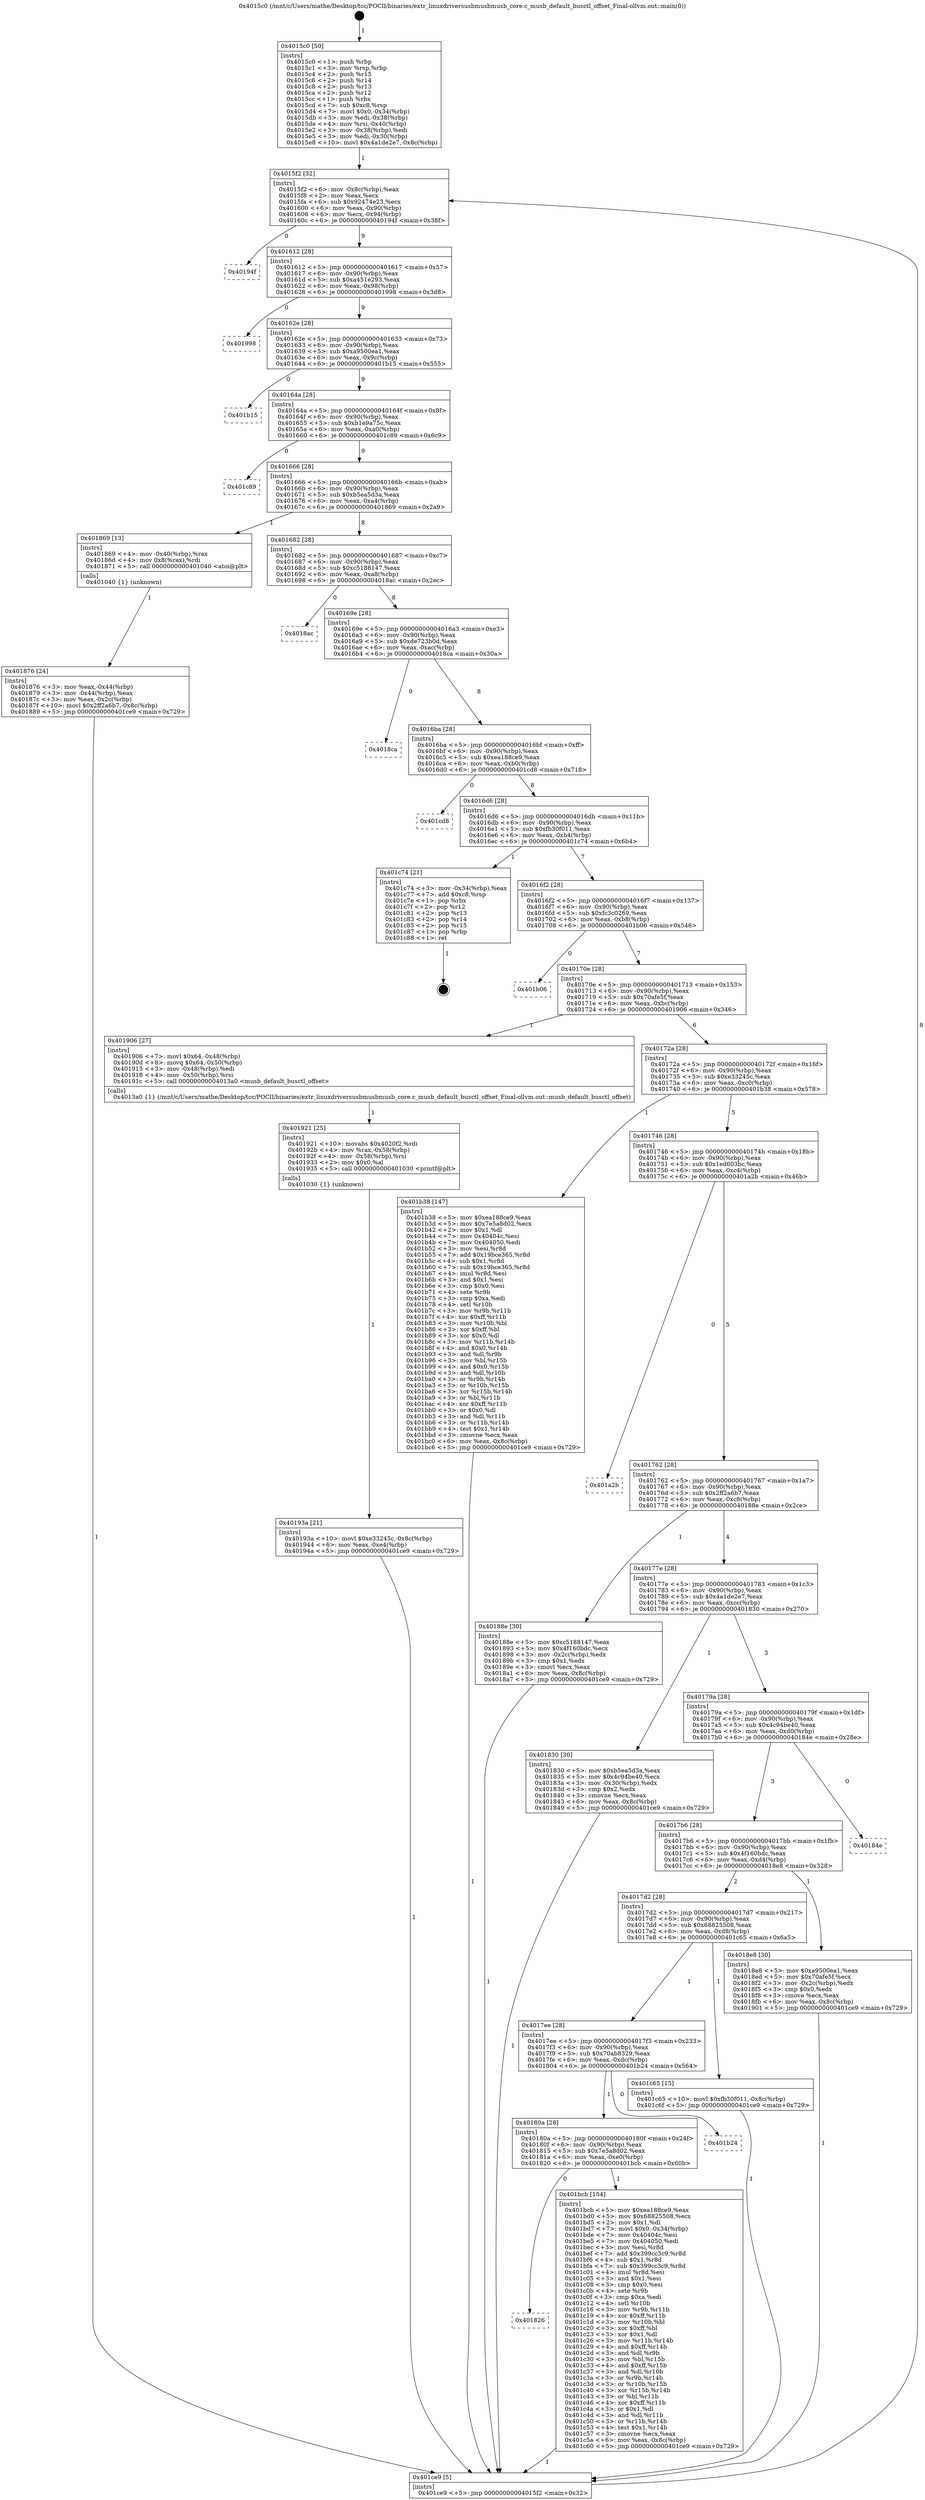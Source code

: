 digraph "0x4015c0" {
  label = "0x4015c0 (/mnt/c/Users/mathe/Desktop/tcc/POCII/binaries/extr_linuxdriversusbmusbmusb_core.c_musb_default_busctl_offset_Final-ollvm.out::main(0))"
  labelloc = "t"
  node[shape=record]

  Entry [label="",width=0.3,height=0.3,shape=circle,fillcolor=black,style=filled]
  "0x4015f2" [label="{
     0x4015f2 [32]\l
     | [instrs]\l
     &nbsp;&nbsp;0x4015f2 \<+6\>: mov -0x8c(%rbp),%eax\l
     &nbsp;&nbsp;0x4015f8 \<+2\>: mov %eax,%ecx\l
     &nbsp;&nbsp;0x4015fa \<+6\>: sub $0x92474e23,%ecx\l
     &nbsp;&nbsp;0x401600 \<+6\>: mov %eax,-0x90(%rbp)\l
     &nbsp;&nbsp;0x401606 \<+6\>: mov %ecx,-0x94(%rbp)\l
     &nbsp;&nbsp;0x40160c \<+6\>: je 000000000040194f \<main+0x38f\>\l
  }"]
  "0x40194f" [label="{
     0x40194f\l
  }", style=dashed]
  "0x401612" [label="{
     0x401612 [28]\l
     | [instrs]\l
     &nbsp;&nbsp;0x401612 \<+5\>: jmp 0000000000401617 \<main+0x57\>\l
     &nbsp;&nbsp;0x401617 \<+6\>: mov -0x90(%rbp),%eax\l
     &nbsp;&nbsp;0x40161d \<+5\>: sub $0xa451e293,%eax\l
     &nbsp;&nbsp;0x401622 \<+6\>: mov %eax,-0x98(%rbp)\l
     &nbsp;&nbsp;0x401628 \<+6\>: je 0000000000401998 \<main+0x3d8\>\l
  }"]
  Exit [label="",width=0.3,height=0.3,shape=circle,fillcolor=black,style=filled,peripheries=2]
  "0x401998" [label="{
     0x401998\l
  }", style=dashed]
  "0x40162e" [label="{
     0x40162e [28]\l
     | [instrs]\l
     &nbsp;&nbsp;0x40162e \<+5\>: jmp 0000000000401633 \<main+0x73\>\l
     &nbsp;&nbsp;0x401633 \<+6\>: mov -0x90(%rbp),%eax\l
     &nbsp;&nbsp;0x401639 \<+5\>: sub $0xa9500ea1,%eax\l
     &nbsp;&nbsp;0x40163e \<+6\>: mov %eax,-0x9c(%rbp)\l
     &nbsp;&nbsp;0x401644 \<+6\>: je 0000000000401b15 \<main+0x555\>\l
  }"]
  "0x401826" [label="{
     0x401826\l
  }", style=dashed]
  "0x401b15" [label="{
     0x401b15\l
  }", style=dashed]
  "0x40164a" [label="{
     0x40164a [28]\l
     | [instrs]\l
     &nbsp;&nbsp;0x40164a \<+5\>: jmp 000000000040164f \<main+0x8f\>\l
     &nbsp;&nbsp;0x40164f \<+6\>: mov -0x90(%rbp),%eax\l
     &nbsp;&nbsp;0x401655 \<+5\>: sub $0xb1e9a75c,%eax\l
     &nbsp;&nbsp;0x40165a \<+6\>: mov %eax,-0xa0(%rbp)\l
     &nbsp;&nbsp;0x401660 \<+6\>: je 0000000000401c89 \<main+0x6c9\>\l
  }"]
  "0x401bcb" [label="{
     0x401bcb [154]\l
     | [instrs]\l
     &nbsp;&nbsp;0x401bcb \<+5\>: mov $0xea188ce9,%eax\l
     &nbsp;&nbsp;0x401bd0 \<+5\>: mov $0x68825508,%ecx\l
     &nbsp;&nbsp;0x401bd5 \<+2\>: mov $0x1,%dl\l
     &nbsp;&nbsp;0x401bd7 \<+7\>: movl $0x0,-0x34(%rbp)\l
     &nbsp;&nbsp;0x401bde \<+7\>: mov 0x40404c,%esi\l
     &nbsp;&nbsp;0x401be5 \<+7\>: mov 0x404050,%edi\l
     &nbsp;&nbsp;0x401bec \<+3\>: mov %esi,%r8d\l
     &nbsp;&nbsp;0x401bef \<+7\>: add $0x399cc3c9,%r8d\l
     &nbsp;&nbsp;0x401bf6 \<+4\>: sub $0x1,%r8d\l
     &nbsp;&nbsp;0x401bfa \<+7\>: sub $0x399cc3c9,%r8d\l
     &nbsp;&nbsp;0x401c01 \<+4\>: imul %r8d,%esi\l
     &nbsp;&nbsp;0x401c05 \<+3\>: and $0x1,%esi\l
     &nbsp;&nbsp;0x401c08 \<+3\>: cmp $0x0,%esi\l
     &nbsp;&nbsp;0x401c0b \<+4\>: sete %r9b\l
     &nbsp;&nbsp;0x401c0f \<+3\>: cmp $0xa,%edi\l
     &nbsp;&nbsp;0x401c12 \<+4\>: setl %r10b\l
     &nbsp;&nbsp;0x401c16 \<+3\>: mov %r9b,%r11b\l
     &nbsp;&nbsp;0x401c19 \<+4\>: xor $0xff,%r11b\l
     &nbsp;&nbsp;0x401c1d \<+3\>: mov %r10b,%bl\l
     &nbsp;&nbsp;0x401c20 \<+3\>: xor $0xff,%bl\l
     &nbsp;&nbsp;0x401c23 \<+3\>: xor $0x1,%dl\l
     &nbsp;&nbsp;0x401c26 \<+3\>: mov %r11b,%r14b\l
     &nbsp;&nbsp;0x401c29 \<+4\>: and $0xff,%r14b\l
     &nbsp;&nbsp;0x401c2d \<+3\>: and %dl,%r9b\l
     &nbsp;&nbsp;0x401c30 \<+3\>: mov %bl,%r15b\l
     &nbsp;&nbsp;0x401c33 \<+4\>: and $0xff,%r15b\l
     &nbsp;&nbsp;0x401c37 \<+3\>: and %dl,%r10b\l
     &nbsp;&nbsp;0x401c3a \<+3\>: or %r9b,%r14b\l
     &nbsp;&nbsp;0x401c3d \<+3\>: or %r10b,%r15b\l
     &nbsp;&nbsp;0x401c40 \<+3\>: xor %r15b,%r14b\l
     &nbsp;&nbsp;0x401c43 \<+3\>: or %bl,%r11b\l
     &nbsp;&nbsp;0x401c46 \<+4\>: xor $0xff,%r11b\l
     &nbsp;&nbsp;0x401c4a \<+3\>: or $0x1,%dl\l
     &nbsp;&nbsp;0x401c4d \<+3\>: and %dl,%r11b\l
     &nbsp;&nbsp;0x401c50 \<+3\>: or %r11b,%r14b\l
     &nbsp;&nbsp;0x401c53 \<+4\>: test $0x1,%r14b\l
     &nbsp;&nbsp;0x401c57 \<+3\>: cmovne %ecx,%eax\l
     &nbsp;&nbsp;0x401c5a \<+6\>: mov %eax,-0x8c(%rbp)\l
     &nbsp;&nbsp;0x401c60 \<+5\>: jmp 0000000000401ce9 \<main+0x729\>\l
  }"]
  "0x401c89" [label="{
     0x401c89\l
  }", style=dashed]
  "0x401666" [label="{
     0x401666 [28]\l
     | [instrs]\l
     &nbsp;&nbsp;0x401666 \<+5\>: jmp 000000000040166b \<main+0xab\>\l
     &nbsp;&nbsp;0x40166b \<+6\>: mov -0x90(%rbp),%eax\l
     &nbsp;&nbsp;0x401671 \<+5\>: sub $0xb5ea5d3a,%eax\l
     &nbsp;&nbsp;0x401676 \<+6\>: mov %eax,-0xa4(%rbp)\l
     &nbsp;&nbsp;0x40167c \<+6\>: je 0000000000401869 \<main+0x2a9\>\l
  }"]
  "0x40180a" [label="{
     0x40180a [28]\l
     | [instrs]\l
     &nbsp;&nbsp;0x40180a \<+5\>: jmp 000000000040180f \<main+0x24f\>\l
     &nbsp;&nbsp;0x40180f \<+6\>: mov -0x90(%rbp),%eax\l
     &nbsp;&nbsp;0x401815 \<+5\>: sub $0x7e5a8d02,%eax\l
     &nbsp;&nbsp;0x40181a \<+6\>: mov %eax,-0xe0(%rbp)\l
     &nbsp;&nbsp;0x401820 \<+6\>: je 0000000000401bcb \<main+0x60b\>\l
  }"]
  "0x401869" [label="{
     0x401869 [13]\l
     | [instrs]\l
     &nbsp;&nbsp;0x401869 \<+4\>: mov -0x40(%rbp),%rax\l
     &nbsp;&nbsp;0x40186d \<+4\>: mov 0x8(%rax),%rdi\l
     &nbsp;&nbsp;0x401871 \<+5\>: call 0000000000401040 \<atoi@plt\>\l
     | [calls]\l
     &nbsp;&nbsp;0x401040 \{1\} (unknown)\l
  }"]
  "0x401682" [label="{
     0x401682 [28]\l
     | [instrs]\l
     &nbsp;&nbsp;0x401682 \<+5\>: jmp 0000000000401687 \<main+0xc7\>\l
     &nbsp;&nbsp;0x401687 \<+6\>: mov -0x90(%rbp),%eax\l
     &nbsp;&nbsp;0x40168d \<+5\>: sub $0xc5188147,%eax\l
     &nbsp;&nbsp;0x401692 \<+6\>: mov %eax,-0xa8(%rbp)\l
     &nbsp;&nbsp;0x401698 \<+6\>: je 00000000004018ac \<main+0x2ec\>\l
  }"]
  "0x401b24" [label="{
     0x401b24\l
  }", style=dashed]
  "0x4018ac" [label="{
     0x4018ac\l
  }", style=dashed]
  "0x40169e" [label="{
     0x40169e [28]\l
     | [instrs]\l
     &nbsp;&nbsp;0x40169e \<+5\>: jmp 00000000004016a3 \<main+0xe3\>\l
     &nbsp;&nbsp;0x4016a3 \<+6\>: mov -0x90(%rbp),%eax\l
     &nbsp;&nbsp;0x4016a9 \<+5\>: sub $0xde723b0d,%eax\l
     &nbsp;&nbsp;0x4016ae \<+6\>: mov %eax,-0xac(%rbp)\l
     &nbsp;&nbsp;0x4016b4 \<+6\>: je 00000000004018ca \<main+0x30a\>\l
  }"]
  "0x4017ee" [label="{
     0x4017ee [28]\l
     | [instrs]\l
     &nbsp;&nbsp;0x4017ee \<+5\>: jmp 00000000004017f3 \<main+0x233\>\l
     &nbsp;&nbsp;0x4017f3 \<+6\>: mov -0x90(%rbp),%eax\l
     &nbsp;&nbsp;0x4017f9 \<+5\>: sub $0x70ab8329,%eax\l
     &nbsp;&nbsp;0x4017fe \<+6\>: mov %eax,-0xdc(%rbp)\l
     &nbsp;&nbsp;0x401804 \<+6\>: je 0000000000401b24 \<main+0x564\>\l
  }"]
  "0x4018ca" [label="{
     0x4018ca\l
  }", style=dashed]
  "0x4016ba" [label="{
     0x4016ba [28]\l
     | [instrs]\l
     &nbsp;&nbsp;0x4016ba \<+5\>: jmp 00000000004016bf \<main+0xff\>\l
     &nbsp;&nbsp;0x4016bf \<+6\>: mov -0x90(%rbp),%eax\l
     &nbsp;&nbsp;0x4016c5 \<+5\>: sub $0xea188ce9,%eax\l
     &nbsp;&nbsp;0x4016ca \<+6\>: mov %eax,-0xb0(%rbp)\l
     &nbsp;&nbsp;0x4016d0 \<+6\>: je 0000000000401cd8 \<main+0x718\>\l
  }"]
  "0x401c65" [label="{
     0x401c65 [15]\l
     | [instrs]\l
     &nbsp;&nbsp;0x401c65 \<+10\>: movl $0xfb30f011,-0x8c(%rbp)\l
     &nbsp;&nbsp;0x401c6f \<+5\>: jmp 0000000000401ce9 \<main+0x729\>\l
  }"]
  "0x401cd8" [label="{
     0x401cd8\l
  }", style=dashed]
  "0x4016d6" [label="{
     0x4016d6 [28]\l
     | [instrs]\l
     &nbsp;&nbsp;0x4016d6 \<+5\>: jmp 00000000004016db \<main+0x11b\>\l
     &nbsp;&nbsp;0x4016db \<+6\>: mov -0x90(%rbp),%eax\l
     &nbsp;&nbsp;0x4016e1 \<+5\>: sub $0xfb30f011,%eax\l
     &nbsp;&nbsp;0x4016e6 \<+6\>: mov %eax,-0xb4(%rbp)\l
     &nbsp;&nbsp;0x4016ec \<+6\>: je 0000000000401c74 \<main+0x6b4\>\l
  }"]
  "0x40193a" [label="{
     0x40193a [21]\l
     | [instrs]\l
     &nbsp;&nbsp;0x40193a \<+10\>: movl $0xe33245c,-0x8c(%rbp)\l
     &nbsp;&nbsp;0x401944 \<+6\>: mov %eax,-0xe4(%rbp)\l
     &nbsp;&nbsp;0x40194a \<+5\>: jmp 0000000000401ce9 \<main+0x729\>\l
  }"]
  "0x401c74" [label="{
     0x401c74 [21]\l
     | [instrs]\l
     &nbsp;&nbsp;0x401c74 \<+3\>: mov -0x34(%rbp),%eax\l
     &nbsp;&nbsp;0x401c77 \<+7\>: add $0xc8,%rsp\l
     &nbsp;&nbsp;0x401c7e \<+1\>: pop %rbx\l
     &nbsp;&nbsp;0x401c7f \<+2\>: pop %r12\l
     &nbsp;&nbsp;0x401c81 \<+2\>: pop %r13\l
     &nbsp;&nbsp;0x401c83 \<+2\>: pop %r14\l
     &nbsp;&nbsp;0x401c85 \<+2\>: pop %r15\l
     &nbsp;&nbsp;0x401c87 \<+1\>: pop %rbp\l
     &nbsp;&nbsp;0x401c88 \<+1\>: ret\l
  }"]
  "0x4016f2" [label="{
     0x4016f2 [28]\l
     | [instrs]\l
     &nbsp;&nbsp;0x4016f2 \<+5\>: jmp 00000000004016f7 \<main+0x137\>\l
     &nbsp;&nbsp;0x4016f7 \<+6\>: mov -0x90(%rbp),%eax\l
     &nbsp;&nbsp;0x4016fd \<+5\>: sub $0xfc3c0269,%eax\l
     &nbsp;&nbsp;0x401702 \<+6\>: mov %eax,-0xb8(%rbp)\l
     &nbsp;&nbsp;0x401708 \<+6\>: je 0000000000401b06 \<main+0x546\>\l
  }"]
  "0x401921" [label="{
     0x401921 [25]\l
     | [instrs]\l
     &nbsp;&nbsp;0x401921 \<+10\>: movabs $0x4020f2,%rdi\l
     &nbsp;&nbsp;0x40192b \<+4\>: mov %rax,-0x58(%rbp)\l
     &nbsp;&nbsp;0x40192f \<+4\>: mov -0x58(%rbp),%rsi\l
     &nbsp;&nbsp;0x401933 \<+2\>: mov $0x0,%al\l
     &nbsp;&nbsp;0x401935 \<+5\>: call 0000000000401030 \<printf@plt\>\l
     | [calls]\l
     &nbsp;&nbsp;0x401030 \{1\} (unknown)\l
  }"]
  "0x401b06" [label="{
     0x401b06\l
  }", style=dashed]
  "0x40170e" [label="{
     0x40170e [28]\l
     | [instrs]\l
     &nbsp;&nbsp;0x40170e \<+5\>: jmp 0000000000401713 \<main+0x153\>\l
     &nbsp;&nbsp;0x401713 \<+6\>: mov -0x90(%rbp),%eax\l
     &nbsp;&nbsp;0x401719 \<+5\>: sub $0x70afe5f,%eax\l
     &nbsp;&nbsp;0x40171e \<+6\>: mov %eax,-0xbc(%rbp)\l
     &nbsp;&nbsp;0x401724 \<+6\>: je 0000000000401906 \<main+0x346\>\l
  }"]
  "0x4017d2" [label="{
     0x4017d2 [28]\l
     | [instrs]\l
     &nbsp;&nbsp;0x4017d2 \<+5\>: jmp 00000000004017d7 \<main+0x217\>\l
     &nbsp;&nbsp;0x4017d7 \<+6\>: mov -0x90(%rbp),%eax\l
     &nbsp;&nbsp;0x4017dd \<+5\>: sub $0x68825508,%eax\l
     &nbsp;&nbsp;0x4017e2 \<+6\>: mov %eax,-0xd8(%rbp)\l
     &nbsp;&nbsp;0x4017e8 \<+6\>: je 0000000000401c65 \<main+0x6a5\>\l
  }"]
  "0x401906" [label="{
     0x401906 [27]\l
     | [instrs]\l
     &nbsp;&nbsp;0x401906 \<+7\>: movl $0x64,-0x48(%rbp)\l
     &nbsp;&nbsp;0x40190d \<+8\>: movq $0x64,-0x50(%rbp)\l
     &nbsp;&nbsp;0x401915 \<+3\>: mov -0x48(%rbp),%edi\l
     &nbsp;&nbsp;0x401918 \<+4\>: mov -0x50(%rbp),%rsi\l
     &nbsp;&nbsp;0x40191c \<+5\>: call 00000000004013a0 \<musb_default_busctl_offset\>\l
     | [calls]\l
     &nbsp;&nbsp;0x4013a0 \{1\} (/mnt/c/Users/mathe/Desktop/tcc/POCII/binaries/extr_linuxdriversusbmusbmusb_core.c_musb_default_busctl_offset_Final-ollvm.out::musb_default_busctl_offset)\l
  }"]
  "0x40172a" [label="{
     0x40172a [28]\l
     | [instrs]\l
     &nbsp;&nbsp;0x40172a \<+5\>: jmp 000000000040172f \<main+0x16f\>\l
     &nbsp;&nbsp;0x40172f \<+6\>: mov -0x90(%rbp),%eax\l
     &nbsp;&nbsp;0x401735 \<+5\>: sub $0xe33245c,%eax\l
     &nbsp;&nbsp;0x40173a \<+6\>: mov %eax,-0xc0(%rbp)\l
     &nbsp;&nbsp;0x401740 \<+6\>: je 0000000000401b38 \<main+0x578\>\l
  }"]
  "0x4018e8" [label="{
     0x4018e8 [30]\l
     | [instrs]\l
     &nbsp;&nbsp;0x4018e8 \<+5\>: mov $0xa9500ea1,%eax\l
     &nbsp;&nbsp;0x4018ed \<+5\>: mov $0x70afe5f,%ecx\l
     &nbsp;&nbsp;0x4018f2 \<+3\>: mov -0x2c(%rbp),%edx\l
     &nbsp;&nbsp;0x4018f5 \<+3\>: cmp $0x0,%edx\l
     &nbsp;&nbsp;0x4018f8 \<+3\>: cmove %ecx,%eax\l
     &nbsp;&nbsp;0x4018fb \<+6\>: mov %eax,-0x8c(%rbp)\l
     &nbsp;&nbsp;0x401901 \<+5\>: jmp 0000000000401ce9 \<main+0x729\>\l
  }"]
  "0x401b38" [label="{
     0x401b38 [147]\l
     | [instrs]\l
     &nbsp;&nbsp;0x401b38 \<+5\>: mov $0xea188ce9,%eax\l
     &nbsp;&nbsp;0x401b3d \<+5\>: mov $0x7e5a8d02,%ecx\l
     &nbsp;&nbsp;0x401b42 \<+2\>: mov $0x1,%dl\l
     &nbsp;&nbsp;0x401b44 \<+7\>: mov 0x40404c,%esi\l
     &nbsp;&nbsp;0x401b4b \<+7\>: mov 0x404050,%edi\l
     &nbsp;&nbsp;0x401b52 \<+3\>: mov %esi,%r8d\l
     &nbsp;&nbsp;0x401b55 \<+7\>: add $0x19bce365,%r8d\l
     &nbsp;&nbsp;0x401b5c \<+4\>: sub $0x1,%r8d\l
     &nbsp;&nbsp;0x401b60 \<+7\>: sub $0x19bce365,%r8d\l
     &nbsp;&nbsp;0x401b67 \<+4\>: imul %r8d,%esi\l
     &nbsp;&nbsp;0x401b6b \<+3\>: and $0x1,%esi\l
     &nbsp;&nbsp;0x401b6e \<+3\>: cmp $0x0,%esi\l
     &nbsp;&nbsp;0x401b71 \<+4\>: sete %r9b\l
     &nbsp;&nbsp;0x401b75 \<+3\>: cmp $0xa,%edi\l
     &nbsp;&nbsp;0x401b78 \<+4\>: setl %r10b\l
     &nbsp;&nbsp;0x401b7c \<+3\>: mov %r9b,%r11b\l
     &nbsp;&nbsp;0x401b7f \<+4\>: xor $0xff,%r11b\l
     &nbsp;&nbsp;0x401b83 \<+3\>: mov %r10b,%bl\l
     &nbsp;&nbsp;0x401b86 \<+3\>: xor $0xff,%bl\l
     &nbsp;&nbsp;0x401b89 \<+3\>: xor $0x0,%dl\l
     &nbsp;&nbsp;0x401b8c \<+3\>: mov %r11b,%r14b\l
     &nbsp;&nbsp;0x401b8f \<+4\>: and $0x0,%r14b\l
     &nbsp;&nbsp;0x401b93 \<+3\>: and %dl,%r9b\l
     &nbsp;&nbsp;0x401b96 \<+3\>: mov %bl,%r15b\l
     &nbsp;&nbsp;0x401b99 \<+4\>: and $0x0,%r15b\l
     &nbsp;&nbsp;0x401b9d \<+3\>: and %dl,%r10b\l
     &nbsp;&nbsp;0x401ba0 \<+3\>: or %r9b,%r14b\l
     &nbsp;&nbsp;0x401ba3 \<+3\>: or %r10b,%r15b\l
     &nbsp;&nbsp;0x401ba6 \<+3\>: xor %r15b,%r14b\l
     &nbsp;&nbsp;0x401ba9 \<+3\>: or %bl,%r11b\l
     &nbsp;&nbsp;0x401bac \<+4\>: xor $0xff,%r11b\l
     &nbsp;&nbsp;0x401bb0 \<+3\>: or $0x0,%dl\l
     &nbsp;&nbsp;0x401bb3 \<+3\>: and %dl,%r11b\l
     &nbsp;&nbsp;0x401bb6 \<+3\>: or %r11b,%r14b\l
     &nbsp;&nbsp;0x401bb9 \<+4\>: test $0x1,%r14b\l
     &nbsp;&nbsp;0x401bbd \<+3\>: cmovne %ecx,%eax\l
     &nbsp;&nbsp;0x401bc0 \<+6\>: mov %eax,-0x8c(%rbp)\l
     &nbsp;&nbsp;0x401bc6 \<+5\>: jmp 0000000000401ce9 \<main+0x729\>\l
  }"]
  "0x401746" [label="{
     0x401746 [28]\l
     | [instrs]\l
     &nbsp;&nbsp;0x401746 \<+5\>: jmp 000000000040174b \<main+0x18b\>\l
     &nbsp;&nbsp;0x40174b \<+6\>: mov -0x90(%rbp),%eax\l
     &nbsp;&nbsp;0x401751 \<+5\>: sub $0x1ed603bc,%eax\l
     &nbsp;&nbsp;0x401756 \<+6\>: mov %eax,-0xc4(%rbp)\l
     &nbsp;&nbsp;0x40175c \<+6\>: je 0000000000401a2b \<main+0x46b\>\l
  }"]
  "0x4017b6" [label="{
     0x4017b6 [28]\l
     | [instrs]\l
     &nbsp;&nbsp;0x4017b6 \<+5\>: jmp 00000000004017bb \<main+0x1fb\>\l
     &nbsp;&nbsp;0x4017bb \<+6\>: mov -0x90(%rbp),%eax\l
     &nbsp;&nbsp;0x4017c1 \<+5\>: sub $0x4f160bdc,%eax\l
     &nbsp;&nbsp;0x4017c6 \<+6\>: mov %eax,-0xd4(%rbp)\l
     &nbsp;&nbsp;0x4017cc \<+6\>: je 00000000004018e8 \<main+0x328\>\l
  }"]
  "0x401a2b" [label="{
     0x401a2b\l
  }", style=dashed]
  "0x401762" [label="{
     0x401762 [28]\l
     | [instrs]\l
     &nbsp;&nbsp;0x401762 \<+5\>: jmp 0000000000401767 \<main+0x1a7\>\l
     &nbsp;&nbsp;0x401767 \<+6\>: mov -0x90(%rbp),%eax\l
     &nbsp;&nbsp;0x40176d \<+5\>: sub $0x2ff2a6b7,%eax\l
     &nbsp;&nbsp;0x401772 \<+6\>: mov %eax,-0xc8(%rbp)\l
     &nbsp;&nbsp;0x401778 \<+6\>: je 000000000040188e \<main+0x2ce\>\l
  }"]
  "0x40184e" [label="{
     0x40184e\l
  }", style=dashed]
  "0x40188e" [label="{
     0x40188e [30]\l
     | [instrs]\l
     &nbsp;&nbsp;0x40188e \<+5\>: mov $0xc5188147,%eax\l
     &nbsp;&nbsp;0x401893 \<+5\>: mov $0x4f160bdc,%ecx\l
     &nbsp;&nbsp;0x401898 \<+3\>: mov -0x2c(%rbp),%edx\l
     &nbsp;&nbsp;0x40189b \<+3\>: cmp $0x1,%edx\l
     &nbsp;&nbsp;0x40189e \<+3\>: cmovl %ecx,%eax\l
     &nbsp;&nbsp;0x4018a1 \<+6\>: mov %eax,-0x8c(%rbp)\l
     &nbsp;&nbsp;0x4018a7 \<+5\>: jmp 0000000000401ce9 \<main+0x729\>\l
  }"]
  "0x40177e" [label="{
     0x40177e [28]\l
     | [instrs]\l
     &nbsp;&nbsp;0x40177e \<+5\>: jmp 0000000000401783 \<main+0x1c3\>\l
     &nbsp;&nbsp;0x401783 \<+6\>: mov -0x90(%rbp),%eax\l
     &nbsp;&nbsp;0x401789 \<+5\>: sub $0x4a1de2e7,%eax\l
     &nbsp;&nbsp;0x40178e \<+6\>: mov %eax,-0xcc(%rbp)\l
     &nbsp;&nbsp;0x401794 \<+6\>: je 0000000000401830 \<main+0x270\>\l
  }"]
  "0x401876" [label="{
     0x401876 [24]\l
     | [instrs]\l
     &nbsp;&nbsp;0x401876 \<+3\>: mov %eax,-0x44(%rbp)\l
     &nbsp;&nbsp;0x401879 \<+3\>: mov -0x44(%rbp),%eax\l
     &nbsp;&nbsp;0x40187c \<+3\>: mov %eax,-0x2c(%rbp)\l
     &nbsp;&nbsp;0x40187f \<+10\>: movl $0x2ff2a6b7,-0x8c(%rbp)\l
     &nbsp;&nbsp;0x401889 \<+5\>: jmp 0000000000401ce9 \<main+0x729\>\l
  }"]
  "0x401830" [label="{
     0x401830 [30]\l
     | [instrs]\l
     &nbsp;&nbsp;0x401830 \<+5\>: mov $0xb5ea5d3a,%eax\l
     &nbsp;&nbsp;0x401835 \<+5\>: mov $0x4c94be40,%ecx\l
     &nbsp;&nbsp;0x40183a \<+3\>: mov -0x30(%rbp),%edx\l
     &nbsp;&nbsp;0x40183d \<+3\>: cmp $0x2,%edx\l
     &nbsp;&nbsp;0x401840 \<+3\>: cmovne %ecx,%eax\l
     &nbsp;&nbsp;0x401843 \<+6\>: mov %eax,-0x8c(%rbp)\l
     &nbsp;&nbsp;0x401849 \<+5\>: jmp 0000000000401ce9 \<main+0x729\>\l
  }"]
  "0x40179a" [label="{
     0x40179a [28]\l
     | [instrs]\l
     &nbsp;&nbsp;0x40179a \<+5\>: jmp 000000000040179f \<main+0x1df\>\l
     &nbsp;&nbsp;0x40179f \<+6\>: mov -0x90(%rbp),%eax\l
     &nbsp;&nbsp;0x4017a5 \<+5\>: sub $0x4c94be40,%eax\l
     &nbsp;&nbsp;0x4017aa \<+6\>: mov %eax,-0xd0(%rbp)\l
     &nbsp;&nbsp;0x4017b0 \<+6\>: je 000000000040184e \<main+0x28e\>\l
  }"]
  "0x401ce9" [label="{
     0x401ce9 [5]\l
     | [instrs]\l
     &nbsp;&nbsp;0x401ce9 \<+5\>: jmp 00000000004015f2 \<main+0x32\>\l
  }"]
  "0x4015c0" [label="{
     0x4015c0 [50]\l
     | [instrs]\l
     &nbsp;&nbsp;0x4015c0 \<+1\>: push %rbp\l
     &nbsp;&nbsp;0x4015c1 \<+3\>: mov %rsp,%rbp\l
     &nbsp;&nbsp;0x4015c4 \<+2\>: push %r15\l
     &nbsp;&nbsp;0x4015c6 \<+2\>: push %r14\l
     &nbsp;&nbsp;0x4015c8 \<+2\>: push %r13\l
     &nbsp;&nbsp;0x4015ca \<+2\>: push %r12\l
     &nbsp;&nbsp;0x4015cc \<+1\>: push %rbx\l
     &nbsp;&nbsp;0x4015cd \<+7\>: sub $0xc8,%rsp\l
     &nbsp;&nbsp;0x4015d4 \<+7\>: movl $0x0,-0x34(%rbp)\l
     &nbsp;&nbsp;0x4015db \<+3\>: mov %edi,-0x38(%rbp)\l
     &nbsp;&nbsp;0x4015de \<+4\>: mov %rsi,-0x40(%rbp)\l
     &nbsp;&nbsp;0x4015e2 \<+3\>: mov -0x38(%rbp),%edi\l
     &nbsp;&nbsp;0x4015e5 \<+3\>: mov %edi,-0x30(%rbp)\l
     &nbsp;&nbsp;0x4015e8 \<+10\>: movl $0x4a1de2e7,-0x8c(%rbp)\l
  }"]
  Entry -> "0x4015c0" [label=" 1"]
  "0x4015f2" -> "0x40194f" [label=" 0"]
  "0x4015f2" -> "0x401612" [label=" 9"]
  "0x401c74" -> Exit [label=" 1"]
  "0x401612" -> "0x401998" [label=" 0"]
  "0x401612" -> "0x40162e" [label=" 9"]
  "0x401c65" -> "0x401ce9" [label=" 1"]
  "0x40162e" -> "0x401b15" [label=" 0"]
  "0x40162e" -> "0x40164a" [label=" 9"]
  "0x401bcb" -> "0x401ce9" [label=" 1"]
  "0x40164a" -> "0x401c89" [label=" 0"]
  "0x40164a" -> "0x401666" [label=" 9"]
  "0x40180a" -> "0x401826" [label=" 0"]
  "0x401666" -> "0x401869" [label=" 1"]
  "0x401666" -> "0x401682" [label=" 8"]
  "0x40180a" -> "0x401bcb" [label=" 1"]
  "0x401682" -> "0x4018ac" [label=" 0"]
  "0x401682" -> "0x40169e" [label=" 8"]
  "0x4017ee" -> "0x40180a" [label=" 1"]
  "0x40169e" -> "0x4018ca" [label=" 0"]
  "0x40169e" -> "0x4016ba" [label=" 8"]
  "0x4017ee" -> "0x401b24" [label=" 0"]
  "0x4016ba" -> "0x401cd8" [label=" 0"]
  "0x4016ba" -> "0x4016d6" [label=" 8"]
  "0x4017d2" -> "0x4017ee" [label=" 1"]
  "0x4016d6" -> "0x401c74" [label=" 1"]
  "0x4016d6" -> "0x4016f2" [label=" 7"]
  "0x4017d2" -> "0x401c65" [label=" 1"]
  "0x4016f2" -> "0x401b06" [label=" 0"]
  "0x4016f2" -> "0x40170e" [label=" 7"]
  "0x401b38" -> "0x401ce9" [label=" 1"]
  "0x40170e" -> "0x401906" [label=" 1"]
  "0x40170e" -> "0x40172a" [label=" 6"]
  "0x40193a" -> "0x401ce9" [label=" 1"]
  "0x40172a" -> "0x401b38" [label=" 1"]
  "0x40172a" -> "0x401746" [label=" 5"]
  "0x401921" -> "0x40193a" [label=" 1"]
  "0x401746" -> "0x401a2b" [label=" 0"]
  "0x401746" -> "0x401762" [label=" 5"]
  "0x4018e8" -> "0x401ce9" [label=" 1"]
  "0x401762" -> "0x40188e" [label=" 1"]
  "0x401762" -> "0x40177e" [label=" 4"]
  "0x4017b6" -> "0x4017d2" [label=" 2"]
  "0x40177e" -> "0x401830" [label=" 1"]
  "0x40177e" -> "0x40179a" [label=" 3"]
  "0x401830" -> "0x401ce9" [label=" 1"]
  "0x4015c0" -> "0x4015f2" [label=" 1"]
  "0x401ce9" -> "0x4015f2" [label=" 8"]
  "0x401869" -> "0x401876" [label=" 1"]
  "0x401876" -> "0x401ce9" [label=" 1"]
  "0x40188e" -> "0x401ce9" [label=" 1"]
  "0x4017b6" -> "0x4018e8" [label=" 1"]
  "0x40179a" -> "0x40184e" [label=" 0"]
  "0x40179a" -> "0x4017b6" [label=" 3"]
  "0x401906" -> "0x401921" [label=" 1"]
}
